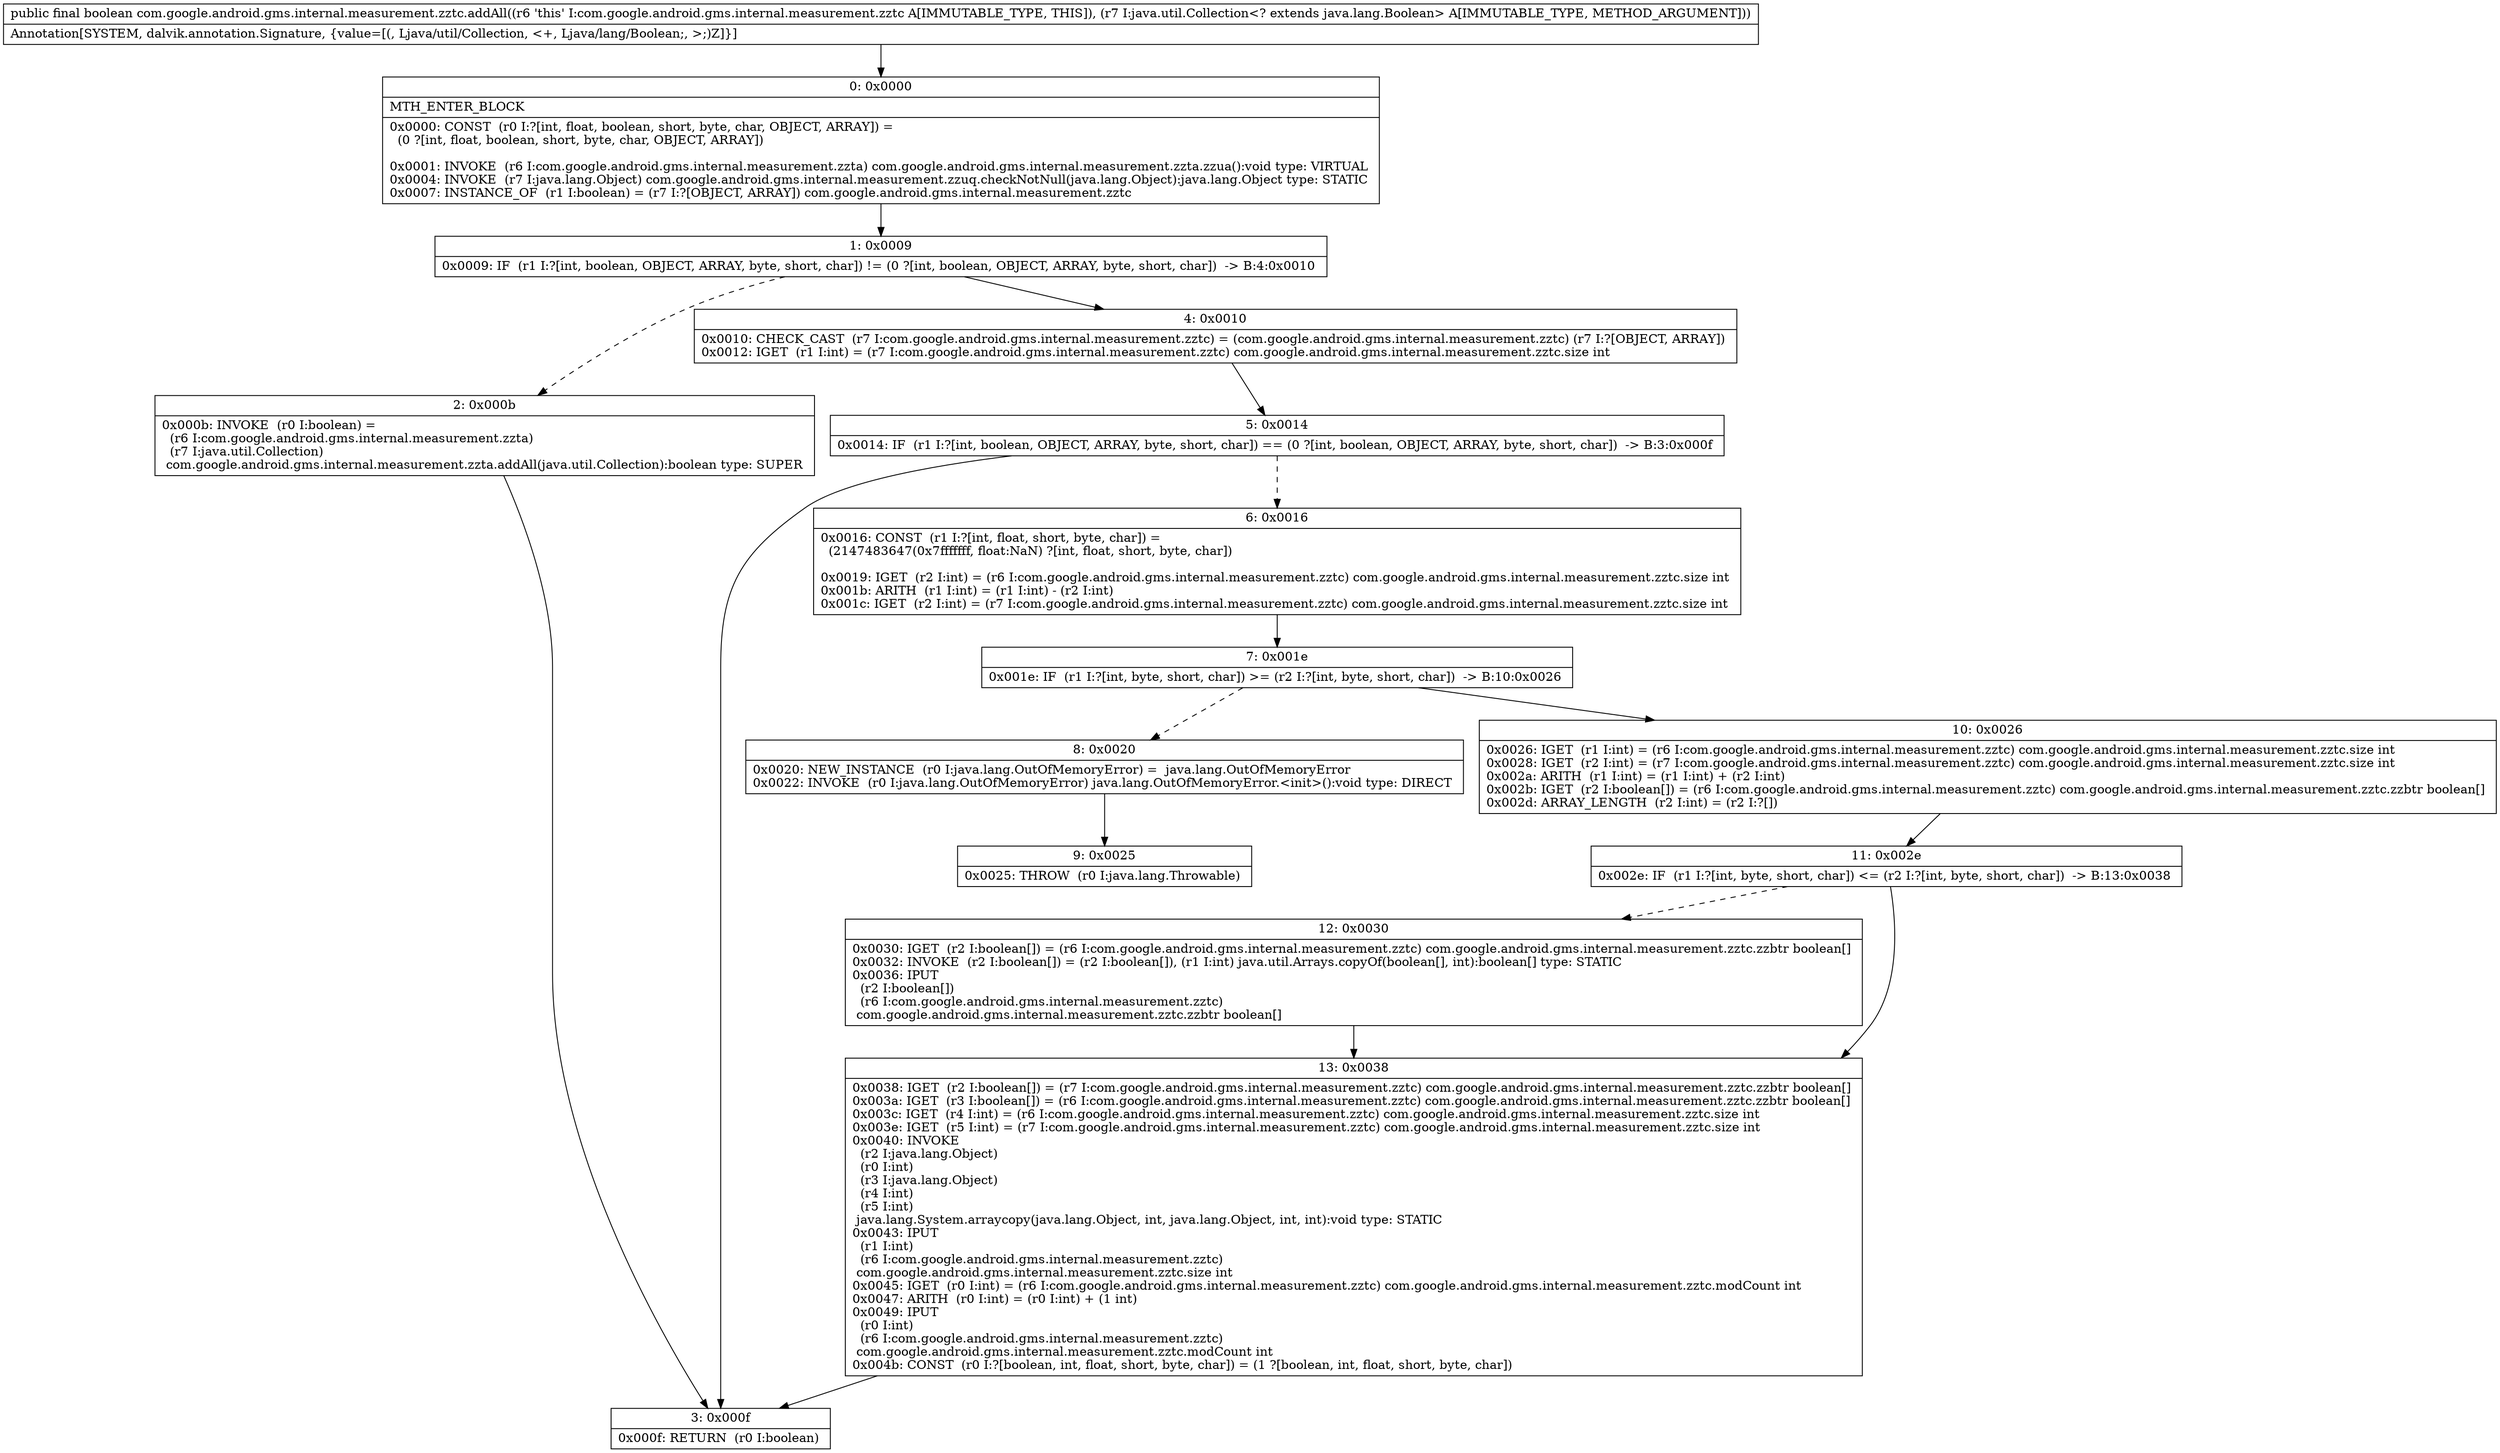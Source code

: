 digraph "CFG forcom.google.android.gms.internal.measurement.zztc.addAll(Ljava\/util\/Collection;)Z" {
Node_0 [shape=record,label="{0\:\ 0x0000|MTH_ENTER_BLOCK\l|0x0000: CONST  (r0 I:?[int, float, boolean, short, byte, char, OBJECT, ARRAY]) = \l  (0 ?[int, float, boolean, short, byte, char, OBJECT, ARRAY])\l \l0x0001: INVOKE  (r6 I:com.google.android.gms.internal.measurement.zzta) com.google.android.gms.internal.measurement.zzta.zzua():void type: VIRTUAL \l0x0004: INVOKE  (r7 I:java.lang.Object) com.google.android.gms.internal.measurement.zzuq.checkNotNull(java.lang.Object):java.lang.Object type: STATIC \l0x0007: INSTANCE_OF  (r1 I:boolean) = (r7 I:?[OBJECT, ARRAY]) com.google.android.gms.internal.measurement.zztc \l}"];
Node_1 [shape=record,label="{1\:\ 0x0009|0x0009: IF  (r1 I:?[int, boolean, OBJECT, ARRAY, byte, short, char]) != (0 ?[int, boolean, OBJECT, ARRAY, byte, short, char])  \-\> B:4:0x0010 \l}"];
Node_2 [shape=record,label="{2\:\ 0x000b|0x000b: INVOKE  (r0 I:boolean) = \l  (r6 I:com.google.android.gms.internal.measurement.zzta)\l  (r7 I:java.util.Collection)\l com.google.android.gms.internal.measurement.zzta.addAll(java.util.Collection):boolean type: SUPER \l}"];
Node_3 [shape=record,label="{3\:\ 0x000f|0x000f: RETURN  (r0 I:boolean) \l}"];
Node_4 [shape=record,label="{4\:\ 0x0010|0x0010: CHECK_CAST  (r7 I:com.google.android.gms.internal.measurement.zztc) = (com.google.android.gms.internal.measurement.zztc) (r7 I:?[OBJECT, ARRAY]) \l0x0012: IGET  (r1 I:int) = (r7 I:com.google.android.gms.internal.measurement.zztc) com.google.android.gms.internal.measurement.zztc.size int \l}"];
Node_5 [shape=record,label="{5\:\ 0x0014|0x0014: IF  (r1 I:?[int, boolean, OBJECT, ARRAY, byte, short, char]) == (0 ?[int, boolean, OBJECT, ARRAY, byte, short, char])  \-\> B:3:0x000f \l}"];
Node_6 [shape=record,label="{6\:\ 0x0016|0x0016: CONST  (r1 I:?[int, float, short, byte, char]) = \l  (2147483647(0x7fffffff, float:NaN) ?[int, float, short, byte, char])\l \l0x0019: IGET  (r2 I:int) = (r6 I:com.google.android.gms.internal.measurement.zztc) com.google.android.gms.internal.measurement.zztc.size int \l0x001b: ARITH  (r1 I:int) = (r1 I:int) \- (r2 I:int) \l0x001c: IGET  (r2 I:int) = (r7 I:com.google.android.gms.internal.measurement.zztc) com.google.android.gms.internal.measurement.zztc.size int \l}"];
Node_7 [shape=record,label="{7\:\ 0x001e|0x001e: IF  (r1 I:?[int, byte, short, char]) \>= (r2 I:?[int, byte, short, char])  \-\> B:10:0x0026 \l}"];
Node_8 [shape=record,label="{8\:\ 0x0020|0x0020: NEW_INSTANCE  (r0 I:java.lang.OutOfMemoryError) =  java.lang.OutOfMemoryError \l0x0022: INVOKE  (r0 I:java.lang.OutOfMemoryError) java.lang.OutOfMemoryError.\<init\>():void type: DIRECT \l}"];
Node_9 [shape=record,label="{9\:\ 0x0025|0x0025: THROW  (r0 I:java.lang.Throwable) \l}"];
Node_10 [shape=record,label="{10\:\ 0x0026|0x0026: IGET  (r1 I:int) = (r6 I:com.google.android.gms.internal.measurement.zztc) com.google.android.gms.internal.measurement.zztc.size int \l0x0028: IGET  (r2 I:int) = (r7 I:com.google.android.gms.internal.measurement.zztc) com.google.android.gms.internal.measurement.zztc.size int \l0x002a: ARITH  (r1 I:int) = (r1 I:int) + (r2 I:int) \l0x002b: IGET  (r2 I:boolean[]) = (r6 I:com.google.android.gms.internal.measurement.zztc) com.google.android.gms.internal.measurement.zztc.zzbtr boolean[] \l0x002d: ARRAY_LENGTH  (r2 I:int) = (r2 I:?[]) \l}"];
Node_11 [shape=record,label="{11\:\ 0x002e|0x002e: IF  (r1 I:?[int, byte, short, char]) \<= (r2 I:?[int, byte, short, char])  \-\> B:13:0x0038 \l}"];
Node_12 [shape=record,label="{12\:\ 0x0030|0x0030: IGET  (r2 I:boolean[]) = (r6 I:com.google.android.gms.internal.measurement.zztc) com.google.android.gms.internal.measurement.zztc.zzbtr boolean[] \l0x0032: INVOKE  (r2 I:boolean[]) = (r2 I:boolean[]), (r1 I:int) java.util.Arrays.copyOf(boolean[], int):boolean[] type: STATIC \l0x0036: IPUT  \l  (r2 I:boolean[])\l  (r6 I:com.google.android.gms.internal.measurement.zztc)\l com.google.android.gms.internal.measurement.zztc.zzbtr boolean[] \l}"];
Node_13 [shape=record,label="{13\:\ 0x0038|0x0038: IGET  (r2 I:boolean[]) = (r7 I:com.google.android.gms.internal.measurement.zztc) com.google.android.gms.internal.measurement.zztc.zzbtr boolean[] \l0x003a: IGET  (r3 I:boolean[]) = (r6 I:com.google.android.gms.internal.measurement.zztc) com.google.android.gms.internal.measurement.zztc.zzbtr boolean[] \l0x003c: IGET  (r4 I:int) = (r6 I:com.google.android.gms.internal.measurement.zztc) com.google.android.gms.internal.measurement.zztc.size int \l0x003e: IGET  (r5 I:int) = (r7 I:com.google.android.gms.internal.measurement.zztc) com.google.android.gms.internal.measurement.zztc.size int \l0x0040: INVOKE  \l  (r2 I:java.lang.Object)\l  (r0 I:int)\l  (r3 I:java.lang.Object)\l  (r4 I:int)\l  (r5 I:int)\l java.lang.System.arraycopy(java.lang.Object, int, java.lang.Object, int, int):void type: STATIC \l0x0043: IPUT  \l  (r1 I:int)\l  (r6 I:com.google.android.gms.internal.measurement.zztc)\l com.google.android.gms.internal.measurement.zztc.size int \l0x0045: IGET  (r0 I:int) = (r6 I:com.google.android.gms.internal.measurement.zztc) com.google.android.gms.internal.measurement.zztc.modCount int \l0x0047: ARITH  (r0 I:int) = (r0 I:int) + (1 int) \l0x0049: IPUT  \l  (r0 I:int)\l  (r6 I:com.google.android.gms.internal.measurement.zztc)\l com.google.android.gms.internal.measurement.zztc.modCount int \l0x004b: CONST  (r0 I:?[boolean, int, float, short, byte, char]) = (1 ?[boolean, int, float, short, byte, char]) \l}"];
MethodNode[shape=record,label="{public final boolean com.google.android.gms.internal.measurement.zztc.addAll((r6 'this' I:com.google.android.gms.internal.measurement.zztc A[IMMUTABLE_TYPE, THIS]), (r7 I:java.util.Collection\<? extends java.lang.Boolean\> A[IMMUTABLE_TYPE, METHOD_ARGUMENT]))  | Annotation[SYSTEM, dalvik.annotation.Signature, \{value=[(, Ljava\/util\/Collection, \<+, Ljava\/lang\/Boolean;, \>;)Z]\}]\l}"];
MethodNode -> Node_0;
Node_0 -> Node_1;
Node_1 -> Node_2[style=dashed];
Node_1 -> Node_4;
Node_2 -> Node_3;
Node_4 -> Node_5;
Node_5 -> Node_3;
Node_5 -> Node_6[style=dashed];
Node_6 -> Node_7;
Node_7 -> Node_8[style=dashed];
Node_7 -> Node_10;
Node_8 -> Node_9;
Node_10 -> Node_11;
Node_11 -> Node_12[style=dashed];
Node_11 -> Node_13;
Node_12 -> Node_13;
Node_13 -> Node_3;
}

